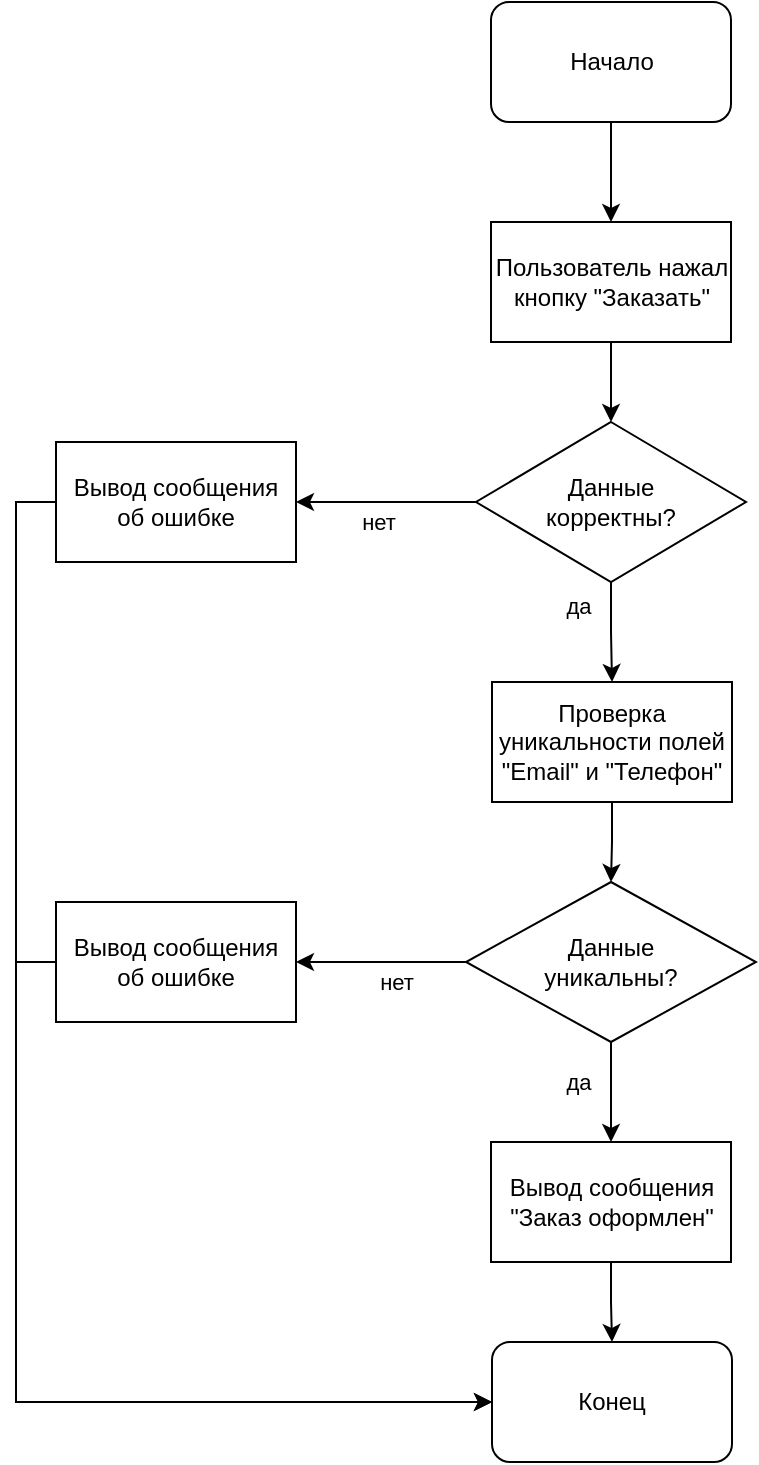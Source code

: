 <mxfile version="20.4.1" type="github">
  <diagram id="aLgYCHm-HcpVUOkNmto2" name="Страница 1">
    <mxGraphModel dx="1673" dy="887" grid="1" gridSize="10" guides="1" tooltips="1" connect="1" arrows="1" fold="1" page="1" pageScale="1" pageWidth="827" pageHeight="1169" math="0" shadow="0">
      <root>
        <mxCell id="0" />
        <mxCell id="1" parent="0" />
        <mxCell id="0C0IU8-g9lQaI9OtLCJH-4" style="edgeStyle=orthogonalEdgeStyle;rounded=0;orthogonalLoop=1;jettySize=auto;html=1;exitX=0.5;exitY=1;exitDx=0;exitDy=0;entryX=0.5;entryY=0;entryDx=0;entryDy=0;" edge="1" parent="1" source="0C0IU8-g9lQaI9OtLCJH-1" target="0C0IU8-g9lQaI9OtLCJH-3">
          <mxGeometry relative="1" as="geometry" />
        </mxCell>
        <mxCell id="0C0IU8-g9lQaI9OtLCJH-1" value="Начало" style="rounded=1;whiteSpace=wrap;html=1;" vertex="1" parent="1">
          <mxGeometry x="337.5" y="240" width="120" height="60" as="geometry" />
        </mxCell>
        <mxCell id="0C0IU8-g9lQaI9OtLCJH-6" style="edgeStyle=orthogonalEdgeStyle;rounded=0;orthogonalLoop=1;jettySize=auto;html=1;exitX=0.5;exitY=1;exitDx=0;exitDy=0;entryX=0.5;entryY=0;entryDx=0;entryDy=0;" edge="1" parent="1" source="0C0IU8-g9lQaI9OtLCJH-3" target="0C0IU8-g9lQaI9OtLCJH-5">
          <mxGeometry relative="1" as="geometry" />
        </mxCell>
        <mxCell id="0C0IU8-g9lQaI9OtLCJH-3" value="Пользователь нажал кнопку &quot;Заказать&quot;" style="rounded=0;whiteSpace=wrap;html=1;" vertex="1" parent="1">
          <mxGeometry x="337.5" y="350" width="120" height="60" as="geometry" />
        </mxCell>
        <mxCell id="0C0IU8-g9lQaI9OtLCJH-9" style="edgeStyle=orthogonalEdgeStyle;rounded=0;orthogonalLoop=1;jettySize=auto;html=1;exitX=0;exitY=0.5;exitDx=0;exitDy=0;entryX=1;entryY=0.5;entryDx=0;entryDy=0;" edge="1" parent="1" source="0C0IU8-g9lQaI9OtLCJH-5" target="0C0IU8-g9lQaI9OtLCJH-7">
          <mxGeometry relative="1" as="geometry">
            <Array as="points">
              <mxPoint x="270" y="490" />
              <mxPoint x="270" y="490" />
            </Array>
          </mxGeometry>
        </mxCell>
        <mxCell id="0C0IU8-g9lQaI9OtLCJH-12" value="нет" style="edgeLabel;html=1;align=center;verticalAlign=middle;resizable=0;points=[];" vertex="1" connectable="0" parent="0C0IU8-g9lQaI9OtLCJH-9">
          <mxGeometry x="0.881" y="2" relative="1" as="geometry">
            <mxPoint x="35" y="8" as="offset" />
          </mxGeometry>
        </mxCell>
        <mxCell id="0C0IU8-g9lQaI9OtLCJH-10" style="edgeStyle=orthogonalEdgeStyle;rounded=0;orthogonalLoop=1;jettySize=auto;html=1;exitX=0.5;exitY=1;exitDx=0;exitDy=0;entryX=0.5;entryY=0;entryDx=0;entryDy=0;" edge="1" parent="1" source="0C0IU8-g9lQaI9OtLCJH-5" target="0C0IU8-g9lQaI9OtLCJH-8">
          <mxGeometry relative="1" as="geometry" />
        </mxCell>
        <mxCell id="0C0IU8-g9lQaI9OtLCJH-13" value="да" style="edgeLabel;html=1;align=center;verticalAlign=middle;resizable=0;points=[];" vertex="1" connectable="0" parent="0C0IU8-g9lQaI9OtLCJH-10">
          <mxGeometry x="0.867" relative="1" as="geometry">
            <mxPoint x="-17" y="-35" as="offset" />
          </mxGeometry>
        </mxCell>
        <mxCell id="0C0IU8-g9lQaI9OtLCJH-5" value="Данные &lt;br&gt;корректны?" style="rhombus;whiteSpace=wrap;html=1;" vertex="1" parent="1">
          <mxGeometry x="330" y="450" width="135" height="80" as="geometry" />
        </mxCell>
        <mxCell id="0C0IU8-g9lQaI9OtLCJH-25" style="edgeStyle=orthogonalEdgeStyle;rounded=0;orthogonalLoop=1;jettySize=auto;html=1;exitX=0;exitY=0.5;exitDx=0;exitDy=0;entryX=0;entryY=0.5;entryDx=0;entryDy=0;" edge="1" parent="1" source="0C0IU8-g9lQaI9OtLCJH-7" target="0C0IU8-g9lQaI9OtLCJH-17">
          <mxGeometry relative="1" as="geometry" />
        </mxCell>
        <mxCell id="0C0IU8-g9lQaI9OtLCJH-7" value="Вывод сообщения об ошибке" style="rounded=0;whiteSpace=wrap;html=1;" vertex="1" parent="1">
          <mxGeometry x="120" y="460" width="120" height="60" as="geometry" />
        </mxCell>
        <mxCell id="0C0IU8-g9lQaI9OtLCJH-15" style="edgeStyle=orthogonalEdgeStyle;rounded=0;orthogonalLoop=1;jettySize=auto;html=1;exitX=0.5;exitY=1;exitDx=0;exitDy=0;entryX=0.5;entryY=0;entryDx=0;entryDy=0;" edge="1" parent="1" source="0C0IU8-g9lQaI9OtLCJH-8" target="0C0IU8-g9lQaI9OtLCJH-14">
          <mxGeometry relative="1" as="geometry" />
        </mxCell>
        <mxCell id="0C0IU8-g9lQaI9OtLCJH-8" value="Проверка уникальности полей &quot;Email&quot; и &quot;Телефон&quot;" style="rounded=0;whiteSpace=wrap;html=1;" vertex="1" parent="1">
          <mxGeometry x="338" y="580" width="120" height="60" as="geometry" />
        </mxCell>
        <mxCell id="0C0IU8-g9lQaI9OtLCJH-19" value="" style="edgeStyle=orthogonalEdgeStyle;rounded=0;orthogonalLoop=1;jettySize=auto;html=1;" edge="1" parent="1" source="0C0IU8-g9lQaI9OtLCJH-14" target="0C0IU8-g9lQaI9OtLCJH-18">
          <mxGeometry relative="1" as="geometry" />
        </mxCell>
        <mxCell id="0C0IU8-g9lQaI9OtLCJH-23" value="нет" style="edgeLabel;html=1;align=center;verticalAlign=middle;resizable=0;points=[];" vertex="1" connectable="0" parent="0C0IU8-g9lQaI9OtLCJH-19">
          <mxGeometry x="0.846" y="3" relative="1" as="geometry">
            <mxPoint x="43" y="7" as="offset" />
          </mxGeometry>
        </mxCell>
        <mxCell id="0C0IU8-g9lQaI9OtLCJH-20" value="" style="edgeStyle=orthogonalEdgeStyle;rounded=0;orthogonalLoop=1;jettySize=auto;html=1;" edge="1" parent="1" source="0C0IU8-g9lQaI9OtLCJH-14" target="0C0IU8-g9lQaI9OtLCJH-16">
          <mxGeometry relative="1" as="geometry" />
        </mxCell>
        <mxCell id="0C0IU8-g9lQaI9OtLCJH-22" value="да" style="edgeLabel;html=1;align=center;verticalAlign=middle;resizable=0;points=[];" vertex="1" connectable="0" parent="0C0IU8-g9lQaI9OtLCJH-20">
          <mxGeometry x="0.747" y="2" relative="1" as="geometry">
            <mxPoint x="-19" y="-24" as="offset" />
          </mxGeometry>
        </mxCell>
        <mxCell id="0C0IU8-g9lQaI9OtLCJH-14" value="Данные&lt;br&gt;уникальны?" style="rhombus;whiteSpace=wrap;html=1;" vertex="1" parent="1">
          <mxGeometry x="325" y="680" width="145" height="80" as="geometry" />
        </mxCell>
        <mxCell id="0C0IU8-g9lQaI9OtLCJH-21" value="" style="edgeStyle=orthogonalEdgeStyle;rounded=0;orthogonalLoop=1;jettySize=auto;html=1;" edge="1" parent="1" source="0C0IU8-g9lQaI9OtLCJH-16" target="0C0IU8-g9lQaI9OtLCJH-17">
          <mxGeometry relative="1" as="geometry" />
        </mxCell>
        <mxCell id="0C0IU8-g9lQaI9OtLCJH-16" value="Вывод сообщения &quot;Заказ оформлен&quot;" style="rounded=0;whiteSpace=wrap;html=1;" vertex="1" parent="1">
          <mxGeometry x="337.5" y="810" width="120" height="60" as="geometry" />
        </mxCell>
        <mxCell id="0C0IU8-g9lQaI9OtLCJH-17" value="Конец" style="rounded=1;whiteSpace=wrap;html=1;" vertex="1" parent="1">
          <mxGeometry x="338" y="910" width="120" height="60" as="geometry" />
        </mxCell>
        <mxCell id="0C0IU8-g9lQaI9OtLCJH-24" style="edgeStyle=orthogonalEdgeStyle;rounded=0;orthogonalLoop=1;jettySize=auto;html=1;exitX=0;exitY=0.5;exitDx=0;exitDy=0;entryX=0;entryY=0.5;entryDx=0;entryDy=0;" edge="1" parent="1" source="0C0IU8-g9lQaI9OtLCJH-18" target="0C0IU8-g9lQaI9OtLCJH-17">
          <mxGeometry relative="1" as="geometry">
            <mxPoint x="80" y="950" as="targetPoint" />
          </mxGeometry>
        </mxCell>
        <mxCell id="0C0IU8-g9lQaI9OtLCJH-18" value="Вывод сообщения об ошибке" style="rounded=0;whiteSpace=wrap;html=1;" vertex="1" parent="1">
          <mxGeometry x="120" y="690" width="120" height="60" as="geometry" />
        </mxCell>
      </root>
    </mxGraphModel>
  </diagram>
</mxfile>
